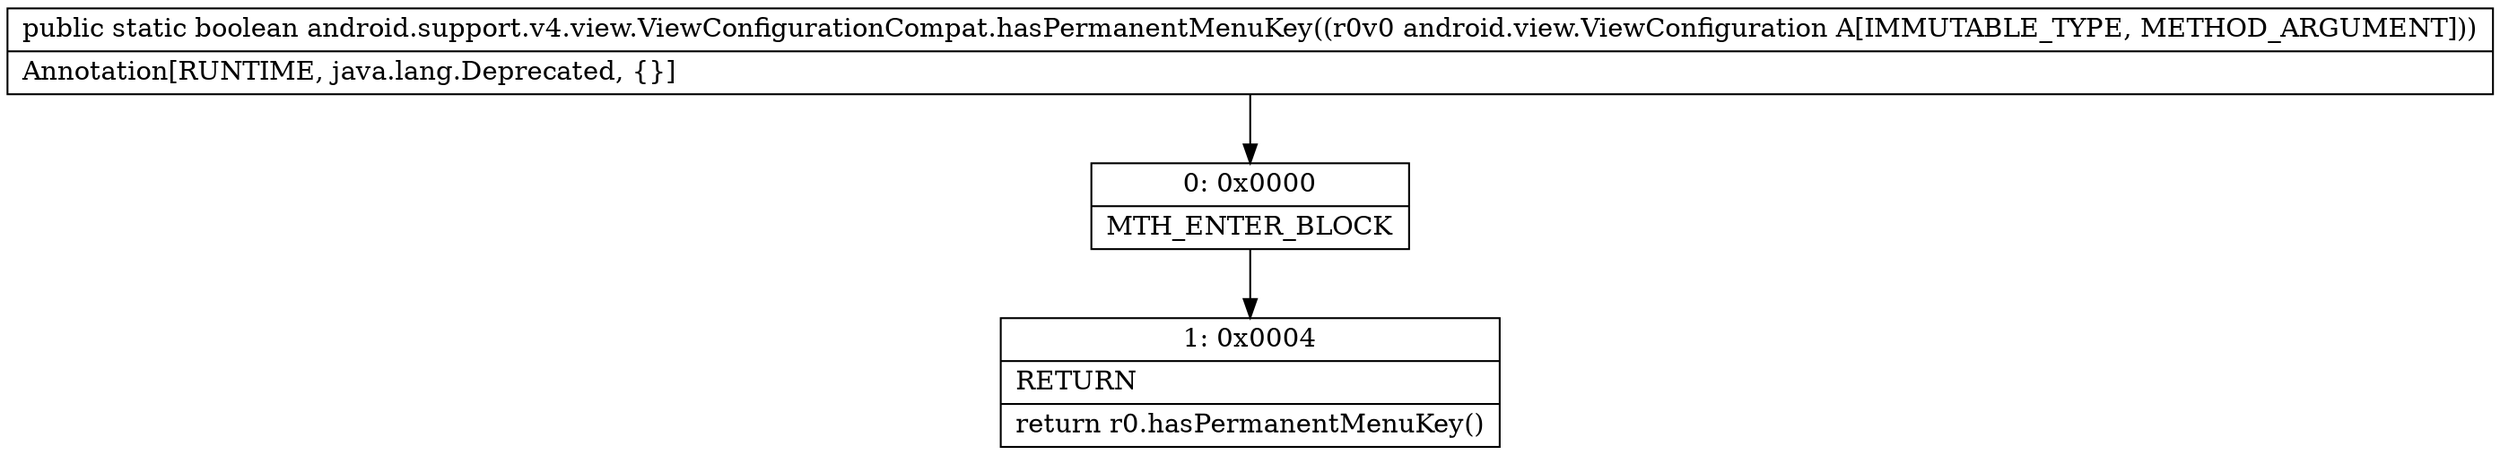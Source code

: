 digraph "CFG forandroid.support.v4.view.ViewConfigurationCompat.hasPermanentMenuKey(Landroid\/view\/ViewConfiguration;)Z" {
Node_0 [shape=record,label="{0\:\ 0x0000|MTH_ENTER_BLOCK\l}"];
Node_1 [shape=record,label="{1\:\ 0x0004|RETURN\l|return r0.hasPermanentMenuKey()\l}"];
MethodNode[shape=record,label="{public static boolean android.support.v4.view.ViewConfigurationCompat.hasPermanentMenuKey((r0v0 android.view.ViewConfiguration A[IMMUTABLE_TYPE, METHOD_ARGUMENT]))  | Annotation[RUNTIME, java.lang.Deprecated, \{\}]\l}"];
MethodNode -> Node_0;
Node_0 -> Node_1;
}

